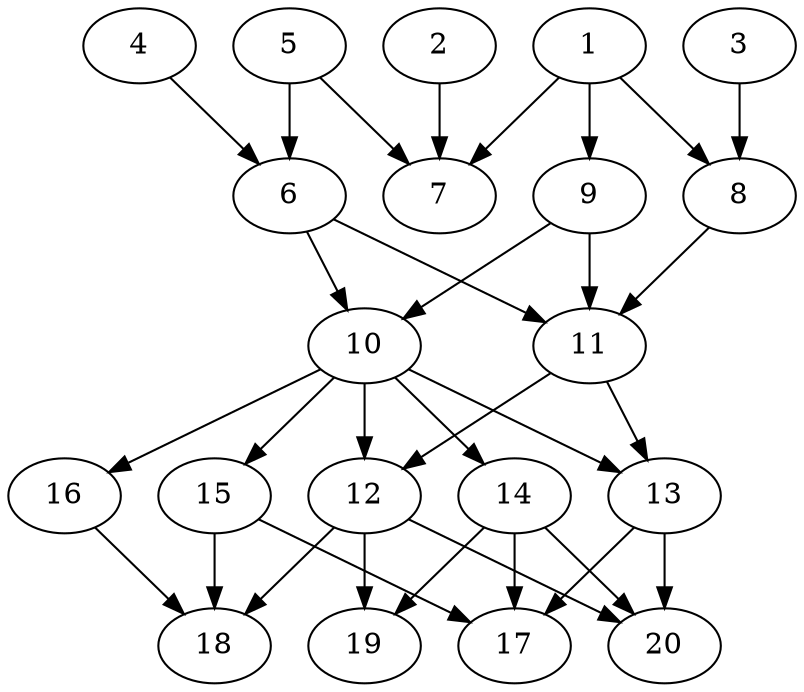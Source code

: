 // DAG automatically generated by daggen at Tue Jul 23 14:22:50 2019
// ./daggen --dot -n 20 --ccr 0.3 --fat 0.5 --regular 0.5 --density 0.6 --mindata 5242880 --maxdata 52428800 
digraph G {
  1 [size="41079467", alpha="0.10", expect_size="12323840"] 
  1 -> 7 [size ="12323840"]
  1 -> 8 [size ="12323840"]
  1 -> 9 [size ="12323840"]
  2 [size="29173760", alpha="0.18", expect_size="8752128"] 
  2 -> 7 [size ="8752128"]
  3 [size="152231253", alpha="0.10", expect_size="45669376"] 
  3 -> 8 [size ="45669376"]
  4 [size="65751040", alpha="0.04", expect_size="19725312"] 
  4 -> 6 [size ="19725312"]
  5 [size="165338453", alpha="0.07", expect_size="49601536"] 
  5 -> 6 [size ="49601536"]
  5 -> 7 [size ="49601536"]
  6 [size="173291520", alpha="0.16", expect_size="51987456"] 
  6 -> 10 [size ="51987456"]
  6 -> 11 [size ="51987456"]
  7 [size="143230293", alpha="0.01", expect_size="42969088"] 
  8 [size="63300267", alpha="0.01", expect_size="18990080"] 
  8 -> 11 [size ="18990080"]
  9 [size="172752213", alpha="0.00", expect_size="51825664"] 
  9 -> 10 [size ="51825664"]
  9 -> 11 [size ="51825664"]
  10 [size="121374720", alpha="0.17", expect_size="36412416"] 
  10 -> 12 [size ="36412416"]
  10 -> 13 [size ="36412416"]
  10 -> 14 [size ="36412416"]
  10 -> 15 [size ="36412416"]
  10 -> 16 [size ="36412416"]
  11 [size="52613120", alpha="0.04", expect_size="15783936"] 
  11 -> 12 [size ="15783936"]
  11 -> 13 [size ="15783936"]
  12 [size="131553280", alpha="0.15", expect_size="39465984"] 
  12 -> 18 [size ="39465984"]
  12 -> 19 [size ="39465984"]
  12 -> 20 [size ="39465984"]
  13 [size="115285333", alpha="0.10", expect_size="34585600"] 
  13 -> 17 [size ="34585600"]
  13 -> 20 [size ="34585600"]
  14 [size="39584427", alpha="0.06", expect_size="11875328"] 
  14 -> 17 [size ="11875328"]
  14 -> 19 [size ="11875328"]
  14 -> 20 [size ="11875328"]
  15 [size="70382933", alpha="0.03", expect_size="21114880"] 
  15 -> 17 [size ="21114880"]
  15 -> 18 [size ="21114880"]
  16 [size="127761067", alpha="0.18", expect_size="38328320"] 
  16 -> 18 [size ="38328320"]
  17 [size="98239147", alpha="0.00", expect_size="29471744"] 
  18 [size="108752213", alpha="0.17", expect_size="32625664"] 
  19 [size="115821227", alpha="0.18", expect_size="34746368"] 
  20 [size="118070613", alpha="0.02", expect_size="35421184"] 
}
